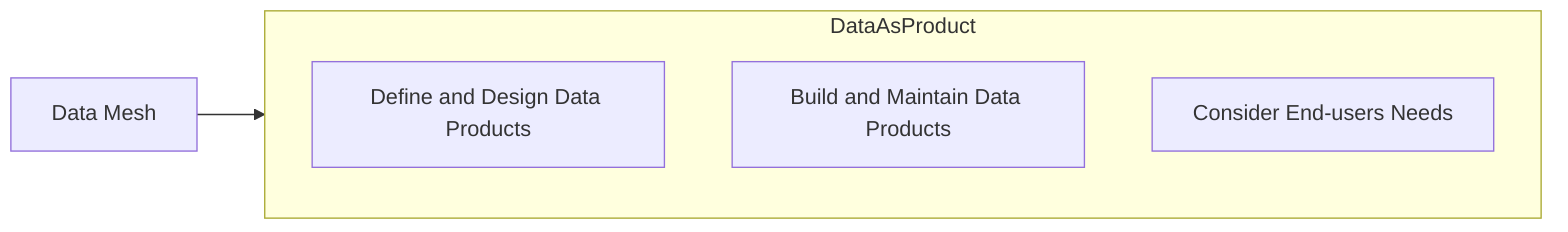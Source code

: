 graph LR
DataMesh[Data Mesh] --> DataAsProduct(Data as Product)

subgraph DataAsProduct
    DP1[Define and Design Data Products]
    DP2[Build and Maintain Data Products]
    DP3[Consider End-users Needs]
end